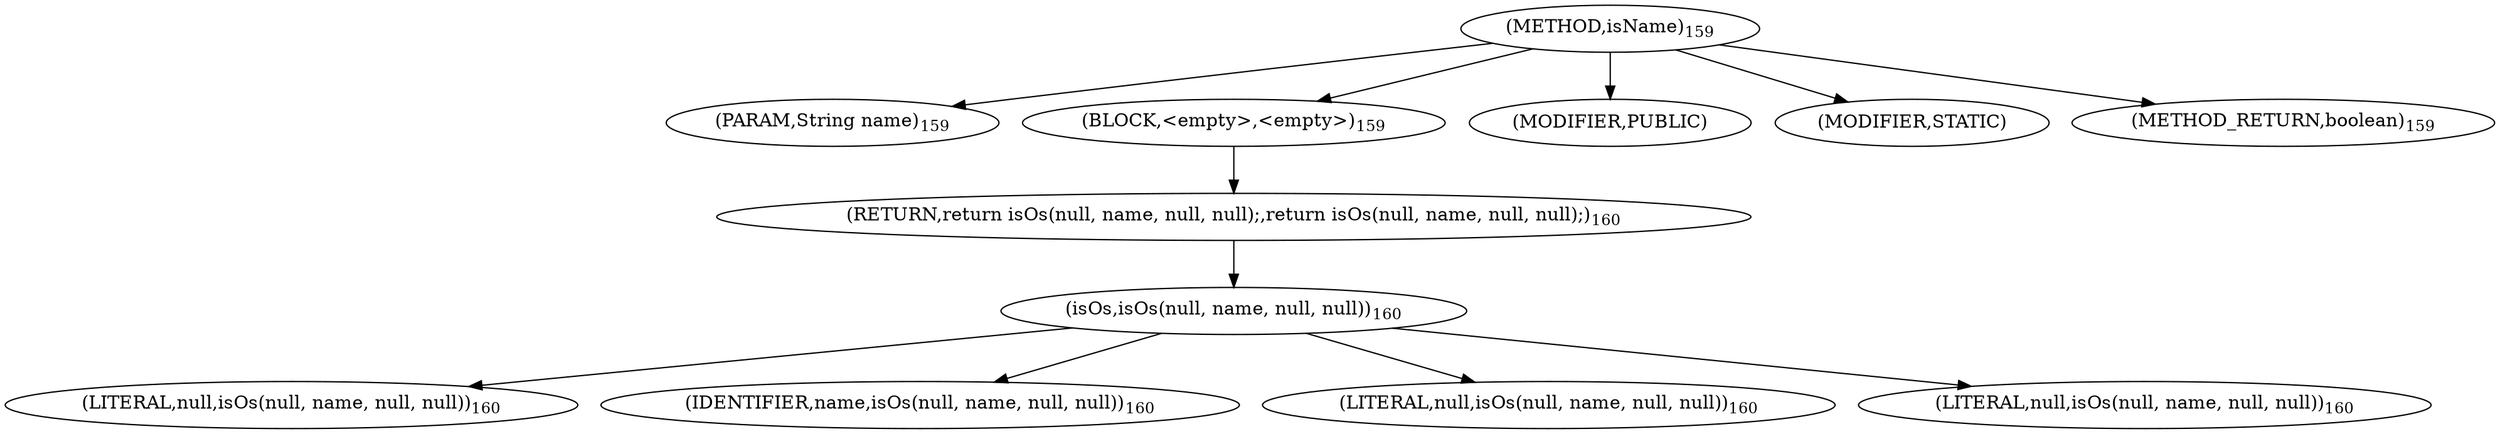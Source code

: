 digraph "isName" {  
"153" [label = <(METHOD,isName)<SUB>159</SUB>> ]
"154" [label = <(PARAM,String name)<SUB>159</SUB>> ]
"155" [label = <(BLOCK,&lt;empty&gt;,&lt;empty&gt;)<SUB>159</SUB>> ]
"156" [label = <(RETURN,return isOs(null, name, null, null);,return isOs(null, name, null, null);)<SUB>160</SUB>> ]
"157" [label = <(isOs,isOs(null, name, null, null))<SUB>160</SUB>> ]
"158" [label = <(LITERAL,null,isOs(null, name, null, null))<SUB>160</SUB>> ]
"159" [label = <(IDENTIFIER,name,isOs(null, name, null, null))<SUB>160</SUB>> ]
"160" [label = <(LITERAL,null,isOs(null, name, null, null))<SUB>160</SUB>> ]
"161" [label = <(LITERAL,null,isOs(null, name, null, null))<SUB>160</SUB>> ]
"162" [label = <(MODIFIER,PUBLIC)> ]
"163" [label = <(MODIFIER,STATIC)> ]
"164" [label = <(METHOD_RETURN,boolean)<SUB>159</SUB>> ]
  "153" -> "154" 
  "153" -> "155" 
  "153" -> "162" 
  "153" -> "163" 
  "153" -> "164" 
  "155" -> "156" 
  "156" -> "157" 
  "157" -> "158" 
  "157" -> "159" 
  "157" -> "160" 
  "157" -> "161" 
}
